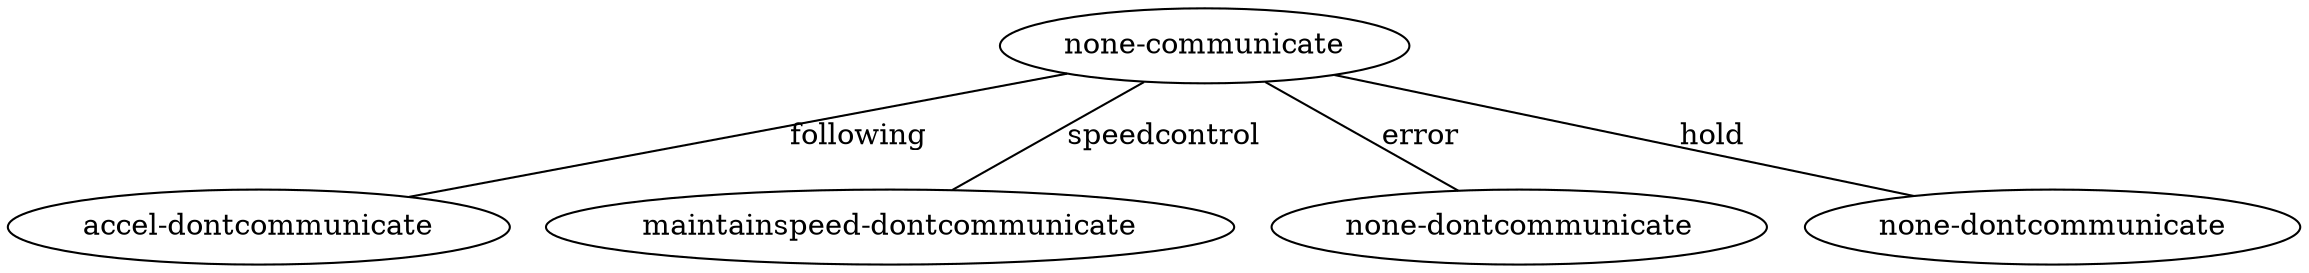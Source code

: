 digraph machine_tree {
edge [dir=none];
node0 [ label = "none-communicate" ];
node1 [ label = "accel-dontcommunicate" ];
node2 [ label = "maintainspeed-dontcommunicate" ];
node3 [ label = "none-dontcommunicate" ];
node4 [ label = "none-dontcommunicate" ];
node0 -> node1 [label="following"];
node0 -> node2 [label="speedcontrol"];
node0 -> node3 [label="error"];
node0 -> node4 [label="hold"];
}